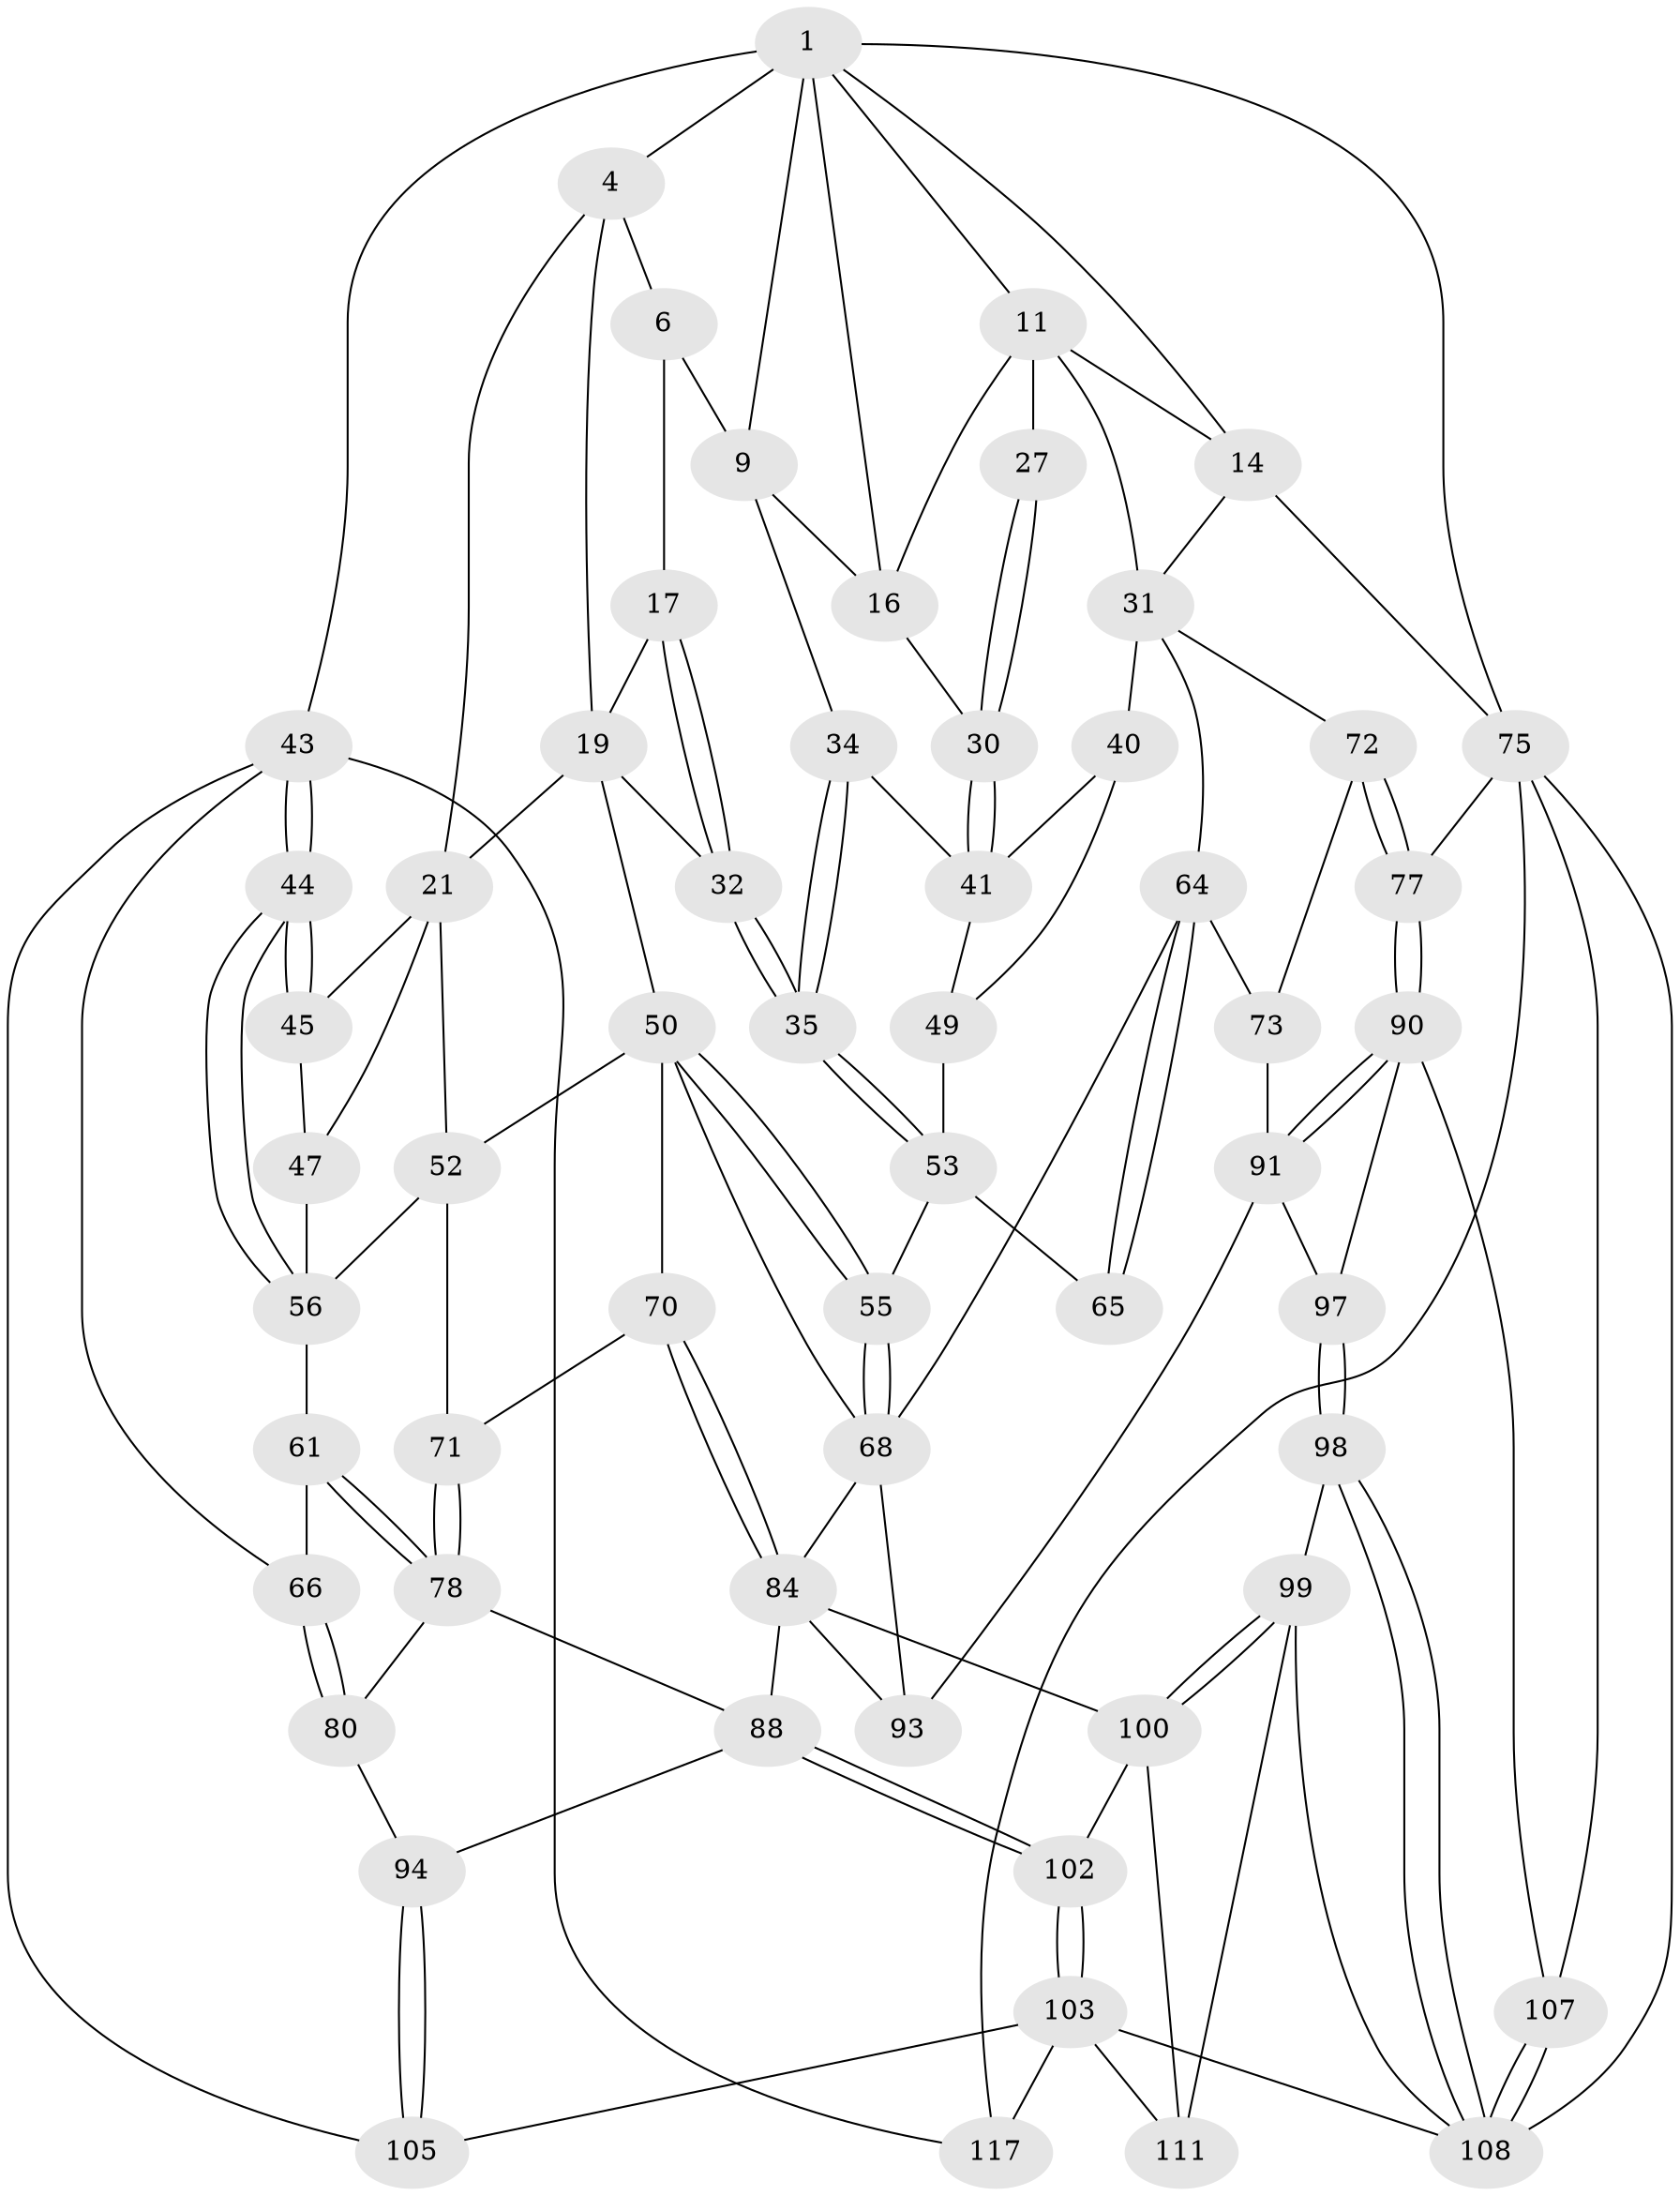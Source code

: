 // original degree distribution, {3: 0.017094017094017096, 6: 0.20512820512820512, 5: 0.5470085470085471, 4: 0.23076923076923078}
// Generated by graph-tools (version 1.1) at 2025/28/03/15/25 16:28:00]
// undirected, 58 vertices, 133 edges
graph export_dot {
graph [start="1"]
  node [color=gray90,style=filled];
  1 [pos="+0.80025192614886+0",super="+2+7"];
  4 [pos="+0.2638890748002327+0",super="+5"];
  6 [pos="+0.698993283910261+0",super="+10"];
  9 [pos="+0.6544205356716485+0.12104064471035993",super="+29"];
  11 [pos="+0.8141285229353059+0",super="+12+15"];
  14 [pos="+1+0.17633170255386943",super="+36"];
  16 [pos="+0.7550868068903457+0.14792532477889297",super="+28"];
  17 [pos="+0.5896770400613687+0.12687212778763712",super="+18"];
  19 [pos="+0.4850415311873444+0.055247823643517144",super="+20+23"];
  21 [pos="+0.40972651560877804+0.1873188676158474",super="+25+22"];
  27 [pos="+0.8657611977369222+0.16996294534506662"];
  30 [pos="+0.8314753605067534+0.21018165047453166"];
  31 [pos="+0.8793751415005516+0.16991349541018802",super="+37"];
  32 [pos="+0.5746070764197783+0.21362446490415996"];
  34 [pos="+0.7160707468173166+0.2308007408783887"];
  35 [pos="+0.5992437543375343+0.2441236828605101"];
  40 [pos="+0.8426550068511552+0.2454558184459496",super="+48"];
  41 [pos="+0.8313949702285698+0.21127740808356568",super="+42"];
  43 [pos="+0+0.16268200126581409",super="+67"];
  44 [pos="+0+0.17269382290499338"];
  45 [pos="+0.2237328281020398+0.10739784019639864"];
  47 [pos="+0.21068916137350488+0.2006048597770546"];
  49 [pos="+0.7564721268311307+0.3068155052525162"];
  50 [pos="+0.4341125723231209+0.28806529534454095",super="+51"];
  52 [pos="+0.31093962102610156+0.3249800276948492",super="+58"];
  53 [pos="+0.6056478408032491+0.309329846888565",super="+60+54"];
  55 [pos="+0.568147075555504+0.3896602062557075"];
  56 [pos="+0.05717656173589354+0.26843028789735957",super="+57"];
  61 [pos="+0.12804986036172308+0.3853515606383932",super="+62"];
  64 [pos="+0.7869996721909642+0.4316783949232475",super="+74"];
  65 [pos="+0.7190204397527696+0.3955618839724544"];
  66 [pos="+0+0.584128055568844"];
  68 [pos="+0.556213531125854+0.44483908010086864",super="+82"];
  70 [pos="+0.35209779397032986+0.4956580804802609"];
  71 [pos="+0.27672890439121867+0.43849363859929635"];
  72 [pos="+0.9324570770880894+0.4997207398378654"];
  73 [pos="+0.8015464977452373+0.46087267515485975",super="+85"];
  75 [pos="+1+0.710774643182579",super="+86+76"];
  77 [pos="+1+0.6864629497275424"];
  78 [pos="+0.13861733808648205+0.5075298264240304",super="+79"];
  80 [pos="+0.08163917031303884+0.5425702470197387"];
  84 [pos="+0.37836622109891216+0.5737533310016852",super="+87"];
  88 [pos="+0.27004632136053386+0.6546642668565682",super="+89"];
  90 [pos="+0.820135819777306+0.6784390067635997",super="+101"];
  91 [pos="+0.7733503238974074+0.636185209092428",super="+92"];
  93 [pos="+0.6028025977581153+0.610038693712034"];
  94 [pos="+0.15711018112840686+0.7402963593681107"];
  97 [pos="+0.6489039493313736+0.7516258744008548"];
  98 [pos="+0.5930990523843942+0.8442820206028243"];
  99 [pos="+0.5864832625250611+0.8451211826558033",super="+110"];
  100 [pos="+0.4694366663797221+0.7606228234286146",super="+106"];
  102 [pos="+0.29516200949308363+0.8477380479711113"];
  103 [pos="+0.2867057495583289+0.8603659488920249",super="+104+112"];
  105 [pos="+0.09305544903681498+0.8243508480856833"];
  107 [pos="+0.7779457308989491+0.8661503047147314",super="+109"];
  108 [pos="+0.7328531930627331+0.908351970613196",super="+113"];
  111 [pos="+0.43247272830876704+0.9210140485846485"];
  117 [pos="+0.12843005180302555+1"];
  1 -- 4;
  1 -- 43 [weight=2];
  1 -- 14;
  1 -- 16;
  1 -- 11;
  1 -- 9;
  1 -- 75;
  4 -- 19;
  4 -- 6;
  4 -- 21;
  6 -- 9;
  6 -- 17;
  9 -- 34;
  9 -- 16;
  11 -- 27 [weight=2];
  11 -- 14;
  11 -- 31 [weight=2];
  11 -- 16;
  14 -- 75;
  14 -- 31;
  16 -- 30;
  17 -- 32;
  17 -- 32;
  17 -- 19 [weight=2];
  19 -- 21 [weight=2];
  19 -- 32;
  19 -- 50;
  21 -- 52;
  21 -- 47;
  21 -- 45;
  27 -- 30;
  27 -- 30;
  30 -- 41;
  30 -- 41;
  31 -- 64;
  31 -- 72;
  31 -- 40 [weight=2];
  32 -- 35;
  32 -- 35;
  34 -- 35;
  34 -- 35;
  34 -- 41;
  35 -- 53;
  35 -- 53;
  40 -- 41;
  40 -- 49;
  41 -- 49;
  43 -- 44;
  43 -- 44;
  43 -- 66;
  43 -- 117;
  43 -- 105;
  44 -- 45;
  44 -- 45;
  44 -- 56;
  44 -- 56;
  45 -- 47;
  47 -- 56;
  49 -- 53;
  50 -- 55;
  50 -- 55;
  50 -- 52;
  50 -- 70;
  50 -- 68;
  52 -- 71;
  52 -- 56;
  53 -- 65 [weight=2];
  53 -- 55;
  55 -- 68;
  55 -- 68;
  56 -- 61 [weight=2];
  61 -- 78;
  61 -- 78;
  61 -- 66;
  64 -- 65;
  64 -- 65;
  64 -- 73 [weight=2];
  64 -- 68;
  66 -- 80;
  66 -- 80;
  68 -- 93;
  68 -- 84;
  70 -- 71;
  70 -- 84;
  70 -- 84;
  71 -- 78;
  71 -- 78;
  72 -- 73;
  72 -- 77;
  72 -- 77;
  73 -- 91;
  75 -- 117;
  75 -- 107;
  75 -- 77;
  75 -- 108;
  77 -- 90;
  77 -- 90;
  78 -- 80;
  78 -- 88;
  80 -- 94;
  84 -- 88;
  84 -- 100;
  84 -- 93;
  88 -- 102;
  88 -- 102;
  88 -- 94;
  90 -- 91;
  90 -- 91;
  90 -- 97;
  90 -- 107;
  91 -- 97;
  91 -- 93;
  94 -- 105;
  94 -- 105;
  97 -- 98;
  97 -- 98;
  98 -- 99;
  98 -- 108;
  98 -- 108;
  99 -- 100;
  99 -- 100;
  99 -- 108;
  99 -- 111;
  100 -- 102;
  100 -- 111;
  102 -- 103;
  102 -- 103;
  103 -- 105;
  103 -- 117 [weight=2];
  103 -- 111;
  103 -- 108;
  107 -- 108 [weight=2];
  107 -- 108;
}
